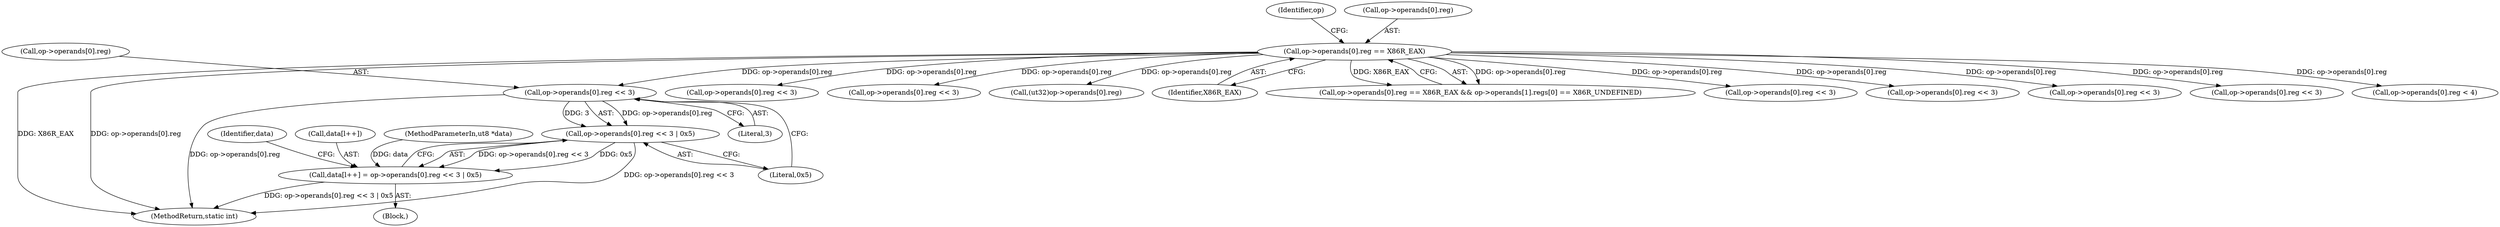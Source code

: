 digraph "0_radare2_f17bfd9f1da05f30f23a4dd05e9d2363e1406948@API" {
"1002590" [label="(Call,op->operands[0].reg << 3)"];
"1002031" [label="(Call,op->operands[0].reg == X86R_EAX)"];
"1002589" [label="(Call,op->operands[0].reg << 3 | 0x5)"];
"1002584" [label="(Call,data[l++] = op->operands[0].reg << 3 | 0x5)"];
"1002566" [label="(Call,op->operands[0].reg << 3)"];
"1002589" [label="(Call,op->operands[0].reg << 3 | 0x5)"];
"1002590" [label="(Call,op->operands[0].reg << 3)"];
"1002045" [label="(Identifier,op)"];
"1000104" [label="(MethodParameterIn,ut8 *data)"];
"1002796" [label="(Call,op->operands[0].reg << 3)"];
"1002314" [label="(Call,(ut32)op->operands[0].reg)"];
"1002599" [label="(Literal,0x5)"];
"1002039" [label="(Identifier,X86R_EAX)"];
"1002584" [label="(Call,data[l++] = op->operands[0].reg << 3 | 0x5)"];
"1002583" [label="(Block,)"];
"1002031" [label="(Call,op->operands[0].reg == X86R_EAX)"];
"1002591" [label="(Call,op->operands[0].reg)"];
"1003220" [label="(MethodReturn,static int)"];
"1002030" [label="(Call,op->operands[0].reg == X86R_EAX && op->operands[1].regs[0] == X86R_UNDEFINED)"];
"1002651" [label="(Call,op->operands[0].reg << 3)"];
"1002598" [label="(Literal,3)"];
"1002925" [label="(Call,op->operands[0].reg << 3)"];
"1002229" [label="(Call,op->operands[0].reg << 3)"];
"1003048" [label="(Call,op->operands[0].reg << 3)"];
"1002602" [label="(Identifier,data)"];
"1002032" [label="(Call,op->operands[0].reg)"];
"1002585" [label="(Call,data[l++])"];
"1002201" [label="(Call,op->operands[0].reg < 4)"];
"1002590" -> "1002589"  [label="AST: "];
"1002590" -> "1002598"  [label="CFG: "];
"1002591" -> "1002590"  [label="AST: "];
"1002598" -> "1002590"  [label="AST: "];
"1002599" -> "1002590"  [label="CFG: "];
"1002590" -> "1003220"  [label="DDG: op->operands[0].reg"];
"1002590" -> "1002589"  [label="DDG: op->operands[0].reg"];
"1002590" -> "1002589"  [label="DDG: 3"];
"1002031" -> "1002590"  [label="DDG: op->operands[0].reg"];
"1002031" -> "1002030"  [label="AST: "];
"1002031" -> "1002039"  [label="CFG: "];
"1002032" -> "1002031"  [label="AST: "];
"1002039" -> "1002031"  [label="AST: "];
"1002045" -> "1002031"  [label="CFG: "];
"1002030" -> "1002031"  [label="CFG: "];
"1002031" -> "1003220"  [label="DDG: op->operands[0].reg"];
"1002031" -> "1003220"  [label="DDG: X86R_EAX"];
"1002031" -> "1002030"  [label="DDG: op->operands[0].reg"];
"1002031" -> "1002030"  [label="DDG: X86R_EAX"];
"1002031" -> "1002201"  [label="DDG: op->operands[0].reg"];
"1002031" -> "1002229"  [label="DDG: op->operands[0].reg"];
"1002031" -> "1002314"  [label="DDG: op->operands[0].reg"];
"1002031" -> "1002566"  [label="DDG: op->operands[0].reg"];
"1002031" -> "1002651"  [label="DDG: op->operands[0].reg"];
"1002031" -> "1002796"  [label="DDG: op->operands[0].reg"];
"1002031" -> "1002925"  [label="DDG: op->operands[0].reg"];
"1002031" -> "1003048"  [label="DDG: op->operands[0].reg"];
"1002589" -> "1002584"  [label="AST: "];
"1002589" -> "1002599"  [label="CFG: "];
"1002599" -> "1002589"  [label="AST: "];
"1002584" -> "1002589"  [label="CFG: "];
"1002589" -> "1003220"  [label="DDG: op->operands[0].reg << 3"];
"1002589" -> "1002584"  [label="DDG: op->operands[0].reg << 3"];
"1002589" -> "1002584"  [label="DDG: 0x5"];
"1002584" -> "1002583"  [label="AST: "];
"1002585" -> "1002584"  [label="AST: "];
"1002602" -> "1002584"  [label="CFG: "];
"1002584" -> "1003220"  [label="DDG: op->operands[0].reg << 3 | 0x5"];
"1000104" -> "1002584"  [label="DDG: data"];
}
